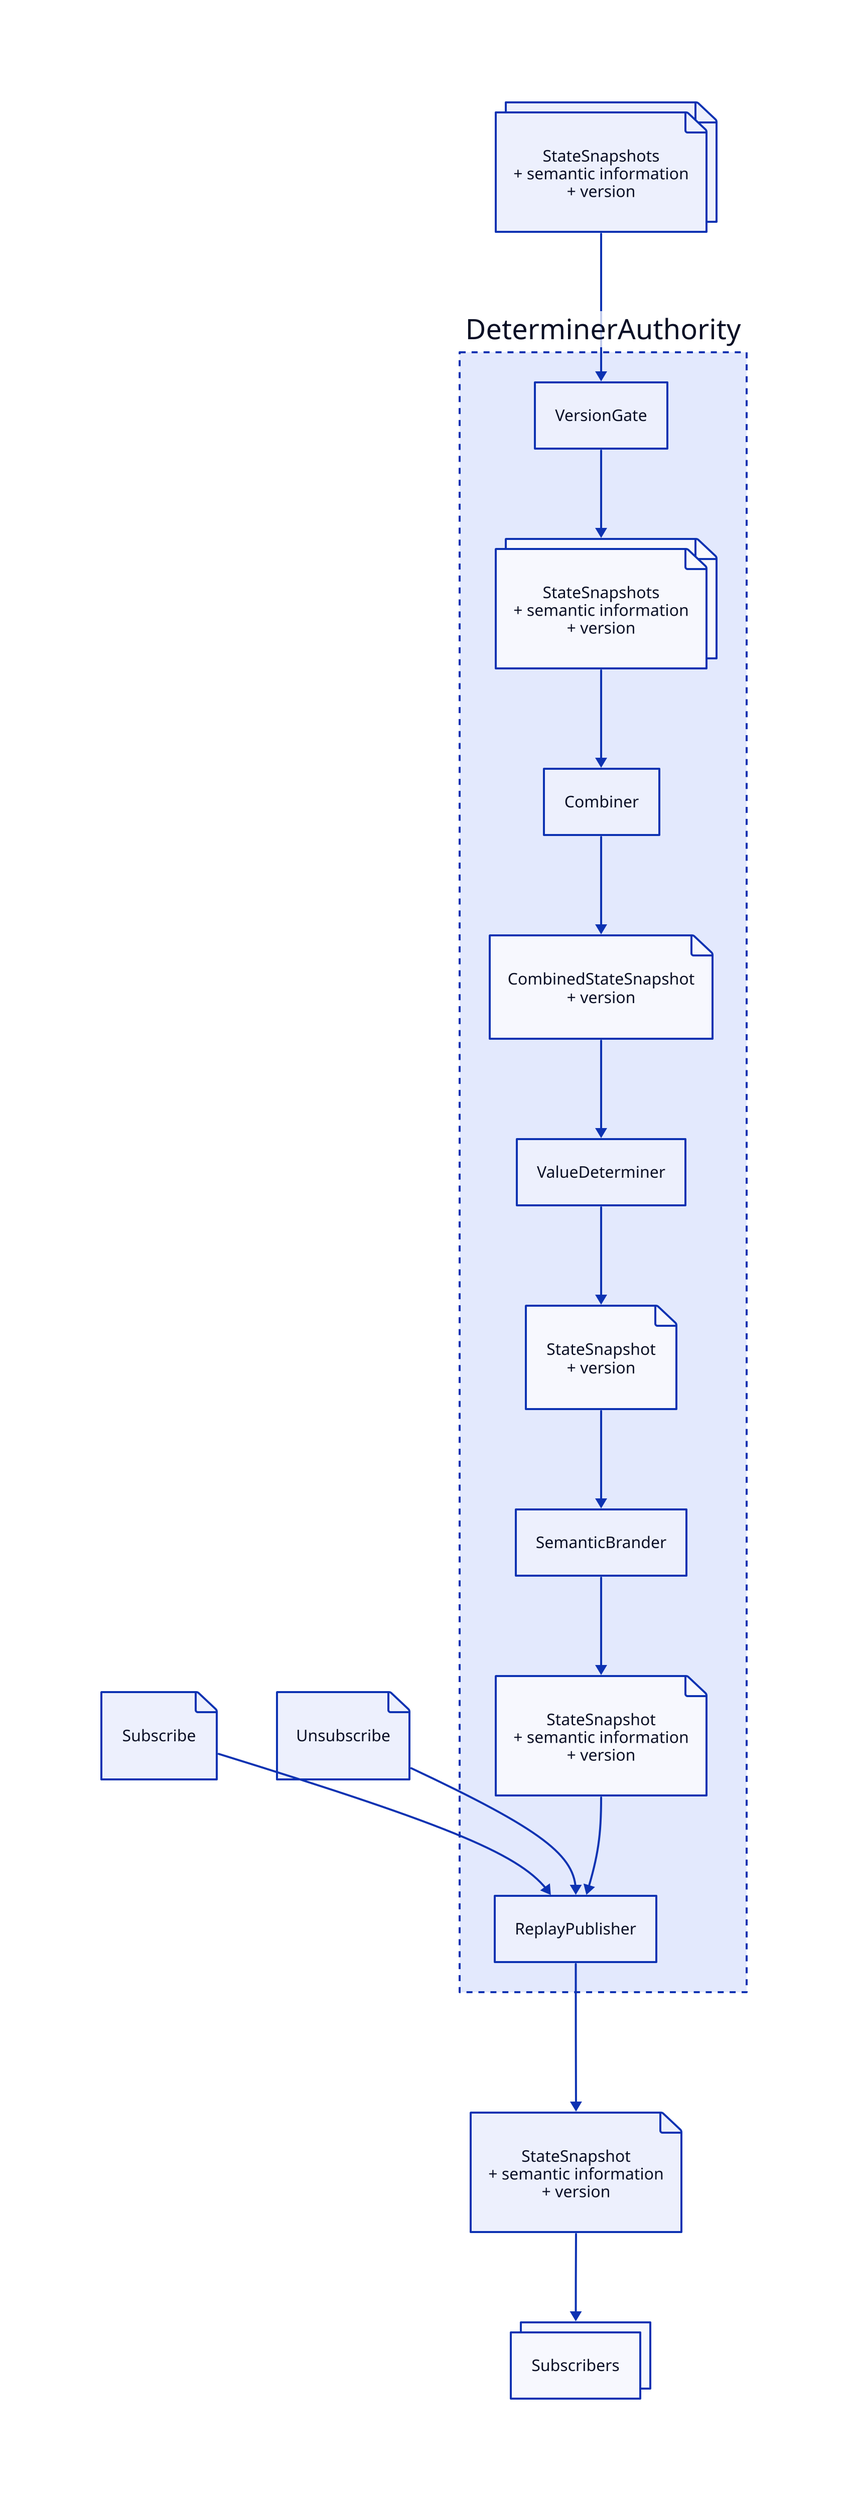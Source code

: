 classes: {
  composition: {
    style.stroke-dash: 3
  }
}

# Input messages
StateSnapshots: StateSnapshots\n+ semantic information\n+ version {
  shape: page
  style.multiple: true
}
StateSnapshots -> DeterminerAuthority.VersionGate
Subscribe: {
  shape: page
}
Subscribe -> DeterminerAuthority.ReplayPublisher
Unsubscribe: {
  shape: page
}
Unsubscribe -> DeterminerAuthority.ReplayPublisher

# Main actor
DeterminerAuthority: {
  class: composition

  # Internal actors
  Combiner
  ReplayPublisher
  SemanticBrander
  ValueDeterminer
  VersionGate

  CombinedStateSnapshot: CombinedStateSnapshot\n+ version {
    shape: page
  }
  Combiner -> CombinedStateSnapshot -> ValueDeterminer
  StateSnapshotWithMetaData: StateSnapshot\n+ semantic information\n+ version {
    shape: page
  }
  SemanticBrander -> StateSnapshotWithMetaData -> ReplayPublisher
  StateSnapshot: StateSnapshot\n+ version {
    shape: page
  }
  ValueDeterminer -> StateSnapshot -> SemanticBrander
  StateSnapshots: StateSnapshots\n+ semantic information\n+ version {
    shape: page
    style.multiple: true
  }
  VersionGate -> StateSnapshots -> Combiner
}

# Output messages
OutputStateSnapshot: StateSnapshot\n+ semantic information\n+ version {
  shape: page
}
DeterminerAuthority.ReplayPublisher -> OutputStateSnapshot -> Subscribers

# Environment actors
Subscribers: {
  style.multiple: true
}
